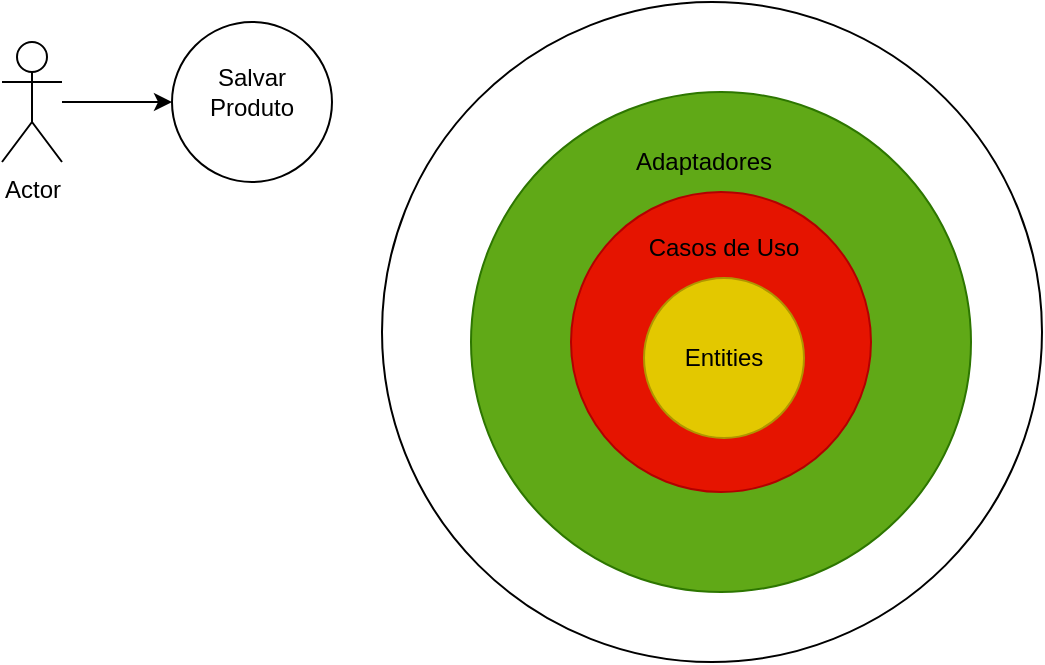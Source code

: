 <mxfile version="22.1.5" type="github">
  <diagram name="Página-1" id="H7WVwIT4ASXLcZSO27H0">
    <mxGraphModel dx="880" dy="446" grid="1" gridSize="10" guides="1" tooltips="1" connect="1" arrows="1" fold="1" page="1" pageScale="1" pageWidth="827" pageHeight="1169" math="0" shadow="0">
      <root>
        <mxCell id="0" />
        <mxCell id="1" parent="0" />
        <mxCell id="s3kCtl_JbVSo_g75-e84-13" value="" style="ellipse;whiteSpace=wrap;html=1;aspect=fixed;" vertex="1" parent="1">
          <mxGeometry x="240" y="60" width="330" height="330" as="geometry" />
        </mxCell>
        <mxCell id="s3kCtl_JbVSo_g75-e84-7" value="" style="ellipse;whiteSpace=wrap;html=1;aspect=fixed;fillColor=#60a917;strokeColor=#2D7600;fontColor=#ffffff;" vertex="1" parent="1">
          <mxGeometry x="284.5" y="105" width="250" height="250" as="geometry" />
        </mxCell>
        <mxCell id="s3kCtl_JbVSo_g75-e84-4" value="" style="ellipse;whiteSpace=wrap;html=1;aspect=fixed;fillColor=#e51400;strokeColor=#B20000;fontColor=#ffffff;" vertex="1" parent="1">
          <mxGeometry x="334.5" y="155" width="150" height="150" as="geometry" />
        </mxCell>
        <mxCell id="s3kCtl_JbVSo_g75-e84-3" value="Entities" style="ellipse;whiteSpace=wrap;html=1;aspect=fixed;fillColor=#e3c800;strokeColor=#B09500;fontColor=#000000;" vertex="1" parent="1">
          <mxGeometry x="371" y="198" width="80" height="80" as="geometry" />
        </mxCell>
        <mxCell id="s3kCtl_JbVSo_g75-e84-12" value="" style="edgeStyle=orthogonalEdgeStyle;rounded=0;orthogonalLoop=1;jettySize=auto;html=1;" edge="1" parent="1" source="s3kCtl_JbVSo_g75-e84-5" target="s3kCtl_JbVSo_g75-e84-11">
          <mxGeometry relative="1" as="geometry" />
        </mxCell>
        <mxCell id="s3kCtl_JbVSo_g75-e84-5" value="Actor" style="shape=umlActor;verticalLabelPosition=bottom;verticalAlign=top;html=1;outlineConnect=0;" vertex="1" parent="1">
          <mxGeometry x="50" y="80" width="30" height="60" as="geometry" />
        </mxCell>
        <mxCell id="s3kCtl_JbVSo_g75-e84-6" value="Casos de Uso" style="text;html=1;strokeColor=none;fillColor=none;align=center;verticalAlign=middle;whiteSpace=wrap;rounded=0;" vertex="1" parent="1">
          <mxGeometry x="366" y="168" width="90" height="30" as="geometry" />
        </mxCell>
        <mxCell id="s3kCtl_JbVSo_g75-e84-9" value="Adaptadores" style="text;html=1;strokeColor=none;fillColor=none;align=center;verticalAlign=middle;whiteSpace=wrap;rounded=0;" vertex="1" parent="1">
          <mxGeometry x="371" y="125" width="60" height="30" as="geometry" />
        </mxCell>
        <mxCell id="s3kCtl_JbVSo_g75-e84-11" value="&lt;br&gt;Salvar Produto" style="ellipse;whiteSpace=wrap;html=1;verticalAlign=top;" vertex="1" parent="1">
          <mxGeometry x="135" y="70" width="80" height="80" as="geometry" />
        </mxCell>
      </root>
    </mxGraphModel>
  </diagram>
</mxfile>
